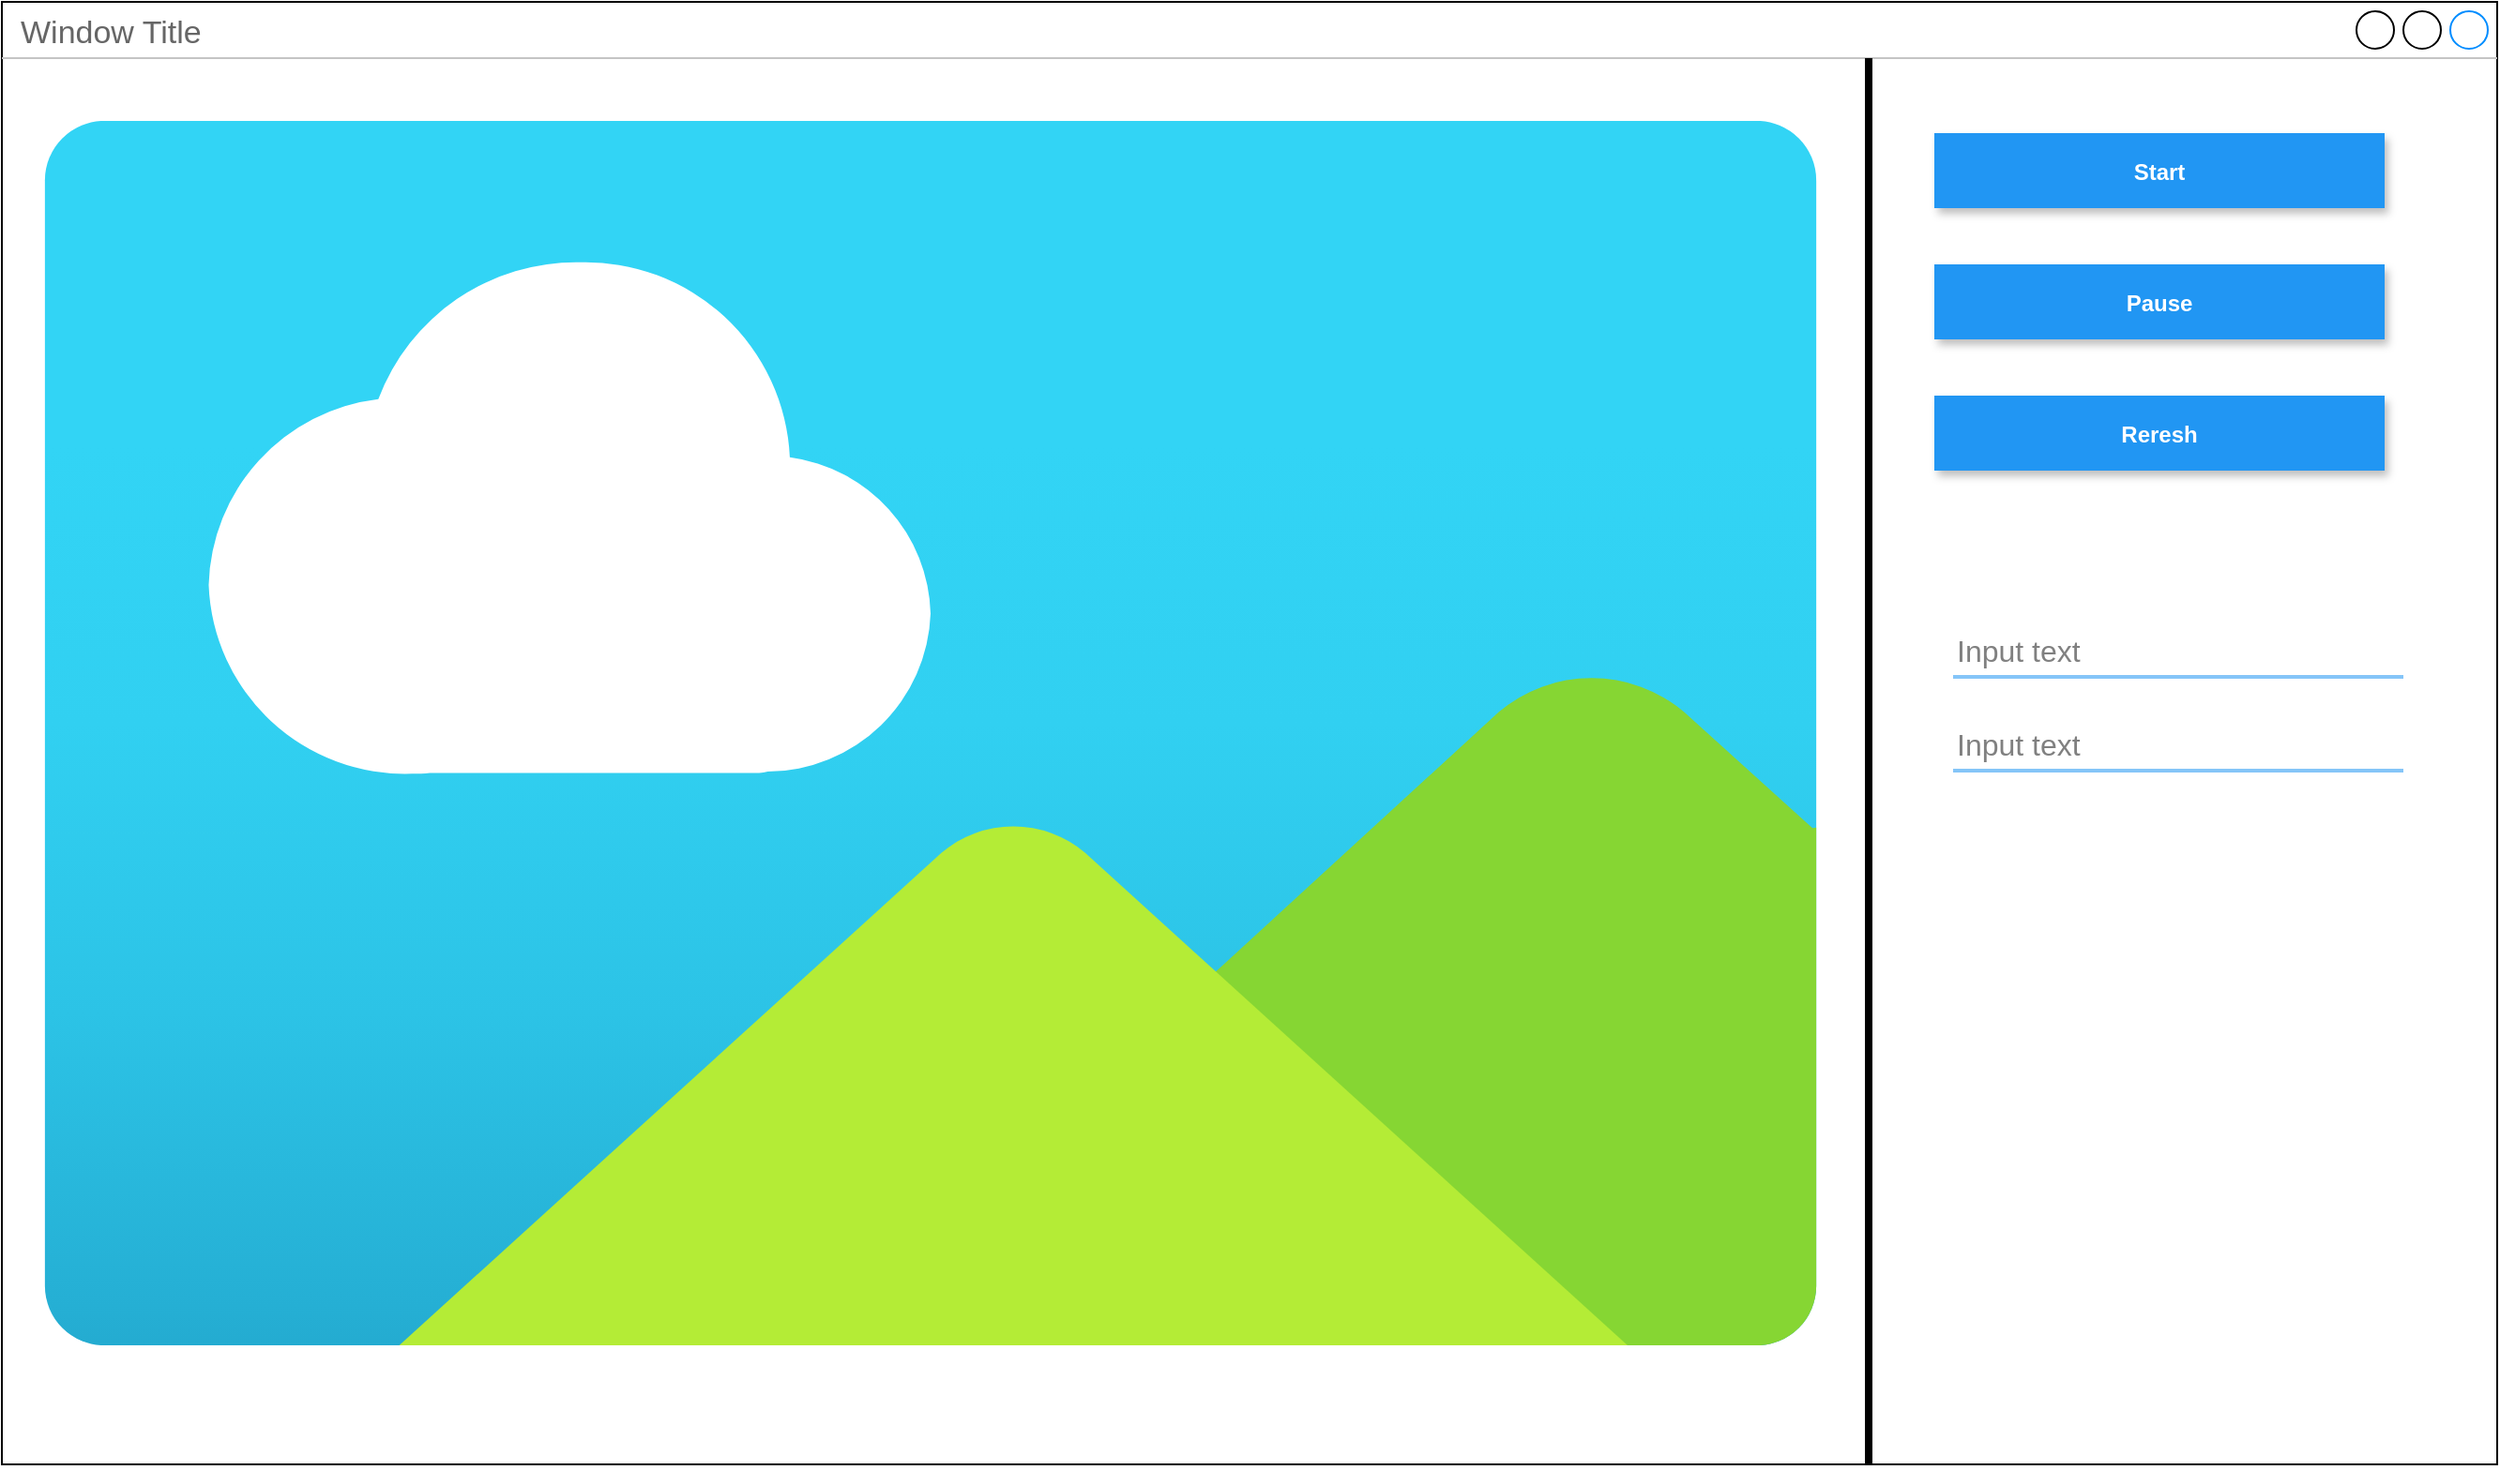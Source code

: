 <mxfile version="17.4.2" type="device"><diagram id="J9tI-wpXknE5eV6032kp" name="Page-1"><mxGraphModel dx="2500" dy="2103" grid="1" gridSize="10" guides="1" tooltips="1" connect="1" arrows="1" fold="1" page="1" pageScale="1" pageWidth="827" pageHeight="1169" math="0" shadow="0"><root><mxCell id="0"/><mxCell id="1" parent="0"/><mxCell id="GJBitPlOs3Df6iq4y-Cz-2" value="Window Title" style="strokeWidth=1;shadow=0;dashed=0;align=center;html=1;shape=mxgraph.mockup.containers.window;align=left;verticalAlign=top;spacingLeft=8;strokeColor2=#008cff;strokeColor3=#c4c4c4;fontColor=#666666;mainText=;fontSize=17;labelBackgroundColor=none;" vertex="1" parent="1"><mxGeometry x="-220" y="-10" width="1330" height="780" as="geometry"/></mxCell><mxCell id="GJBitPlOs3Df6iq4y-Cz-4" value="" style="aspect=fixed;html=1;points=[];align=center;image;fontSize=12;image=img/lib/azure2/general/Image.svg;" vertex="1" parent="1"><mxGeometry x="-200" y="53.44" width="950" height="653.12" as="geometry"/></mxCell><mxCell id="GJBitPlOs3Df6iq4y-Cz-5" value="" style="line;strokeWidth=4;direction=south;html=1;perimeter=backbonePerimeter;points=[];outlineConnect=0;" vertex="1" parent="1"><mxGeometry x="770" y="20" width="10" height="750" as="geometry"/></mxCell><mxCell id="GJBitPlOs3Df6iq4y-Cz-6" value="Start" style="dashed=0;align=center;fontSize=12;shape=rect;fillColor=#2196F3;strokeColor=none;fontStyle=1;shadow=1;fontColor=#ffffff;" vertex="1" parent="1"><mxGeometry x="810" y="60" width="240" height="40" as="geometry"/></mxCell><mxCell id="GJBitPlOs3Df6iq4y-Cz-7" value="Pause" style="dashed=0;align=center;fontSize=12;shape=rect;fillColor=#2196F3;strokeColor=none;fontStyle=1;shadow=1;fontColor=#ffffff;" vertex="1" parent="1"><mxGeometry x="810" y="130" width="240" height="40" as="geometry"/></mxCell><mxCell id="GJBitPlOs3Df6iq4y-Cz-8" value="Reresh" style="dashed=0;align=center;fontSize=12;shape=rect;fillColor=#2196F3;strokeColor=none;fontStyle=1;shadow=1;fontColor=#ffffff;" vertex="1" parent="1"><mxGeometry x="810" y="200" width="240" height="40" as="geometry"/></mxCell><mxCell id="GJBitPlOs3Df6iq4y-Cz-11" value="" style="group" vertex="1" connectable="0" parent="1"><mxGeometry x="820" y="370" width="240" height="35" as="geometry"/></mxCell><mxCell id="GJBitPlOs3Df6iq4y-Cz-9" value="Input text" style="text;fontColor=#808080;fontSize=16;verticalAlign=middle;strokeColor=none;fillColor=none;opacity=50;" vertex="1" parent="GJBitPlOs3Df6iq4y-Cz-11"><mxGeometry width="240" height="30" as="geometry"/></mxCell><mxCell id="GJBitPlOs3Df6iq4y-Cz-10" value="" style="dashed=0;shape=line;strokeWidth=2;noLabel=1;strokeColor=#0C8CF2;opacity=50;" vertex="1" parent="GJBitPlOs3Df6iq4y-Cz-11"><mxGeometry y="25" width="240" height="10" as="geometry"/></mxCell><mxCell id="GJBitPlOs3Df6iq4y-Cz-12" value="" style="group" vertex="1" connectable="0" parent="1"><mxGeometry x="820" y="320" width="240" height="35" as="geometry"/></mxCell><mxCell id="GJBitPlOs3Df6iq4y-Cz-13" value="Input text" style="text;fontColor=#808080;fontSize=16;verticalAlign=middle;strokeColor=none;fillColor=none;opacity=50;" vertex="1" parent="GJBitPlOs3Df6iq4y-Cz-12"><mxGeometry width="240" height="30" as="geometry"/></mxCell><mxCell id="GJBitPlOs3Df6iq4y-Cz-14" value="" style="dashed=0;shape=line;strokeWidth=2;noLabel=1;strokeColor=#0C8CF2;opacity=50;" vertex="1" parent="GJBitPlOs3Df6iq4y-Cz-12"><mxGeometry y="25" width="240" height="10" as="geometry"/></mxCell></root></mxGraphModel></diagram></mxfile>